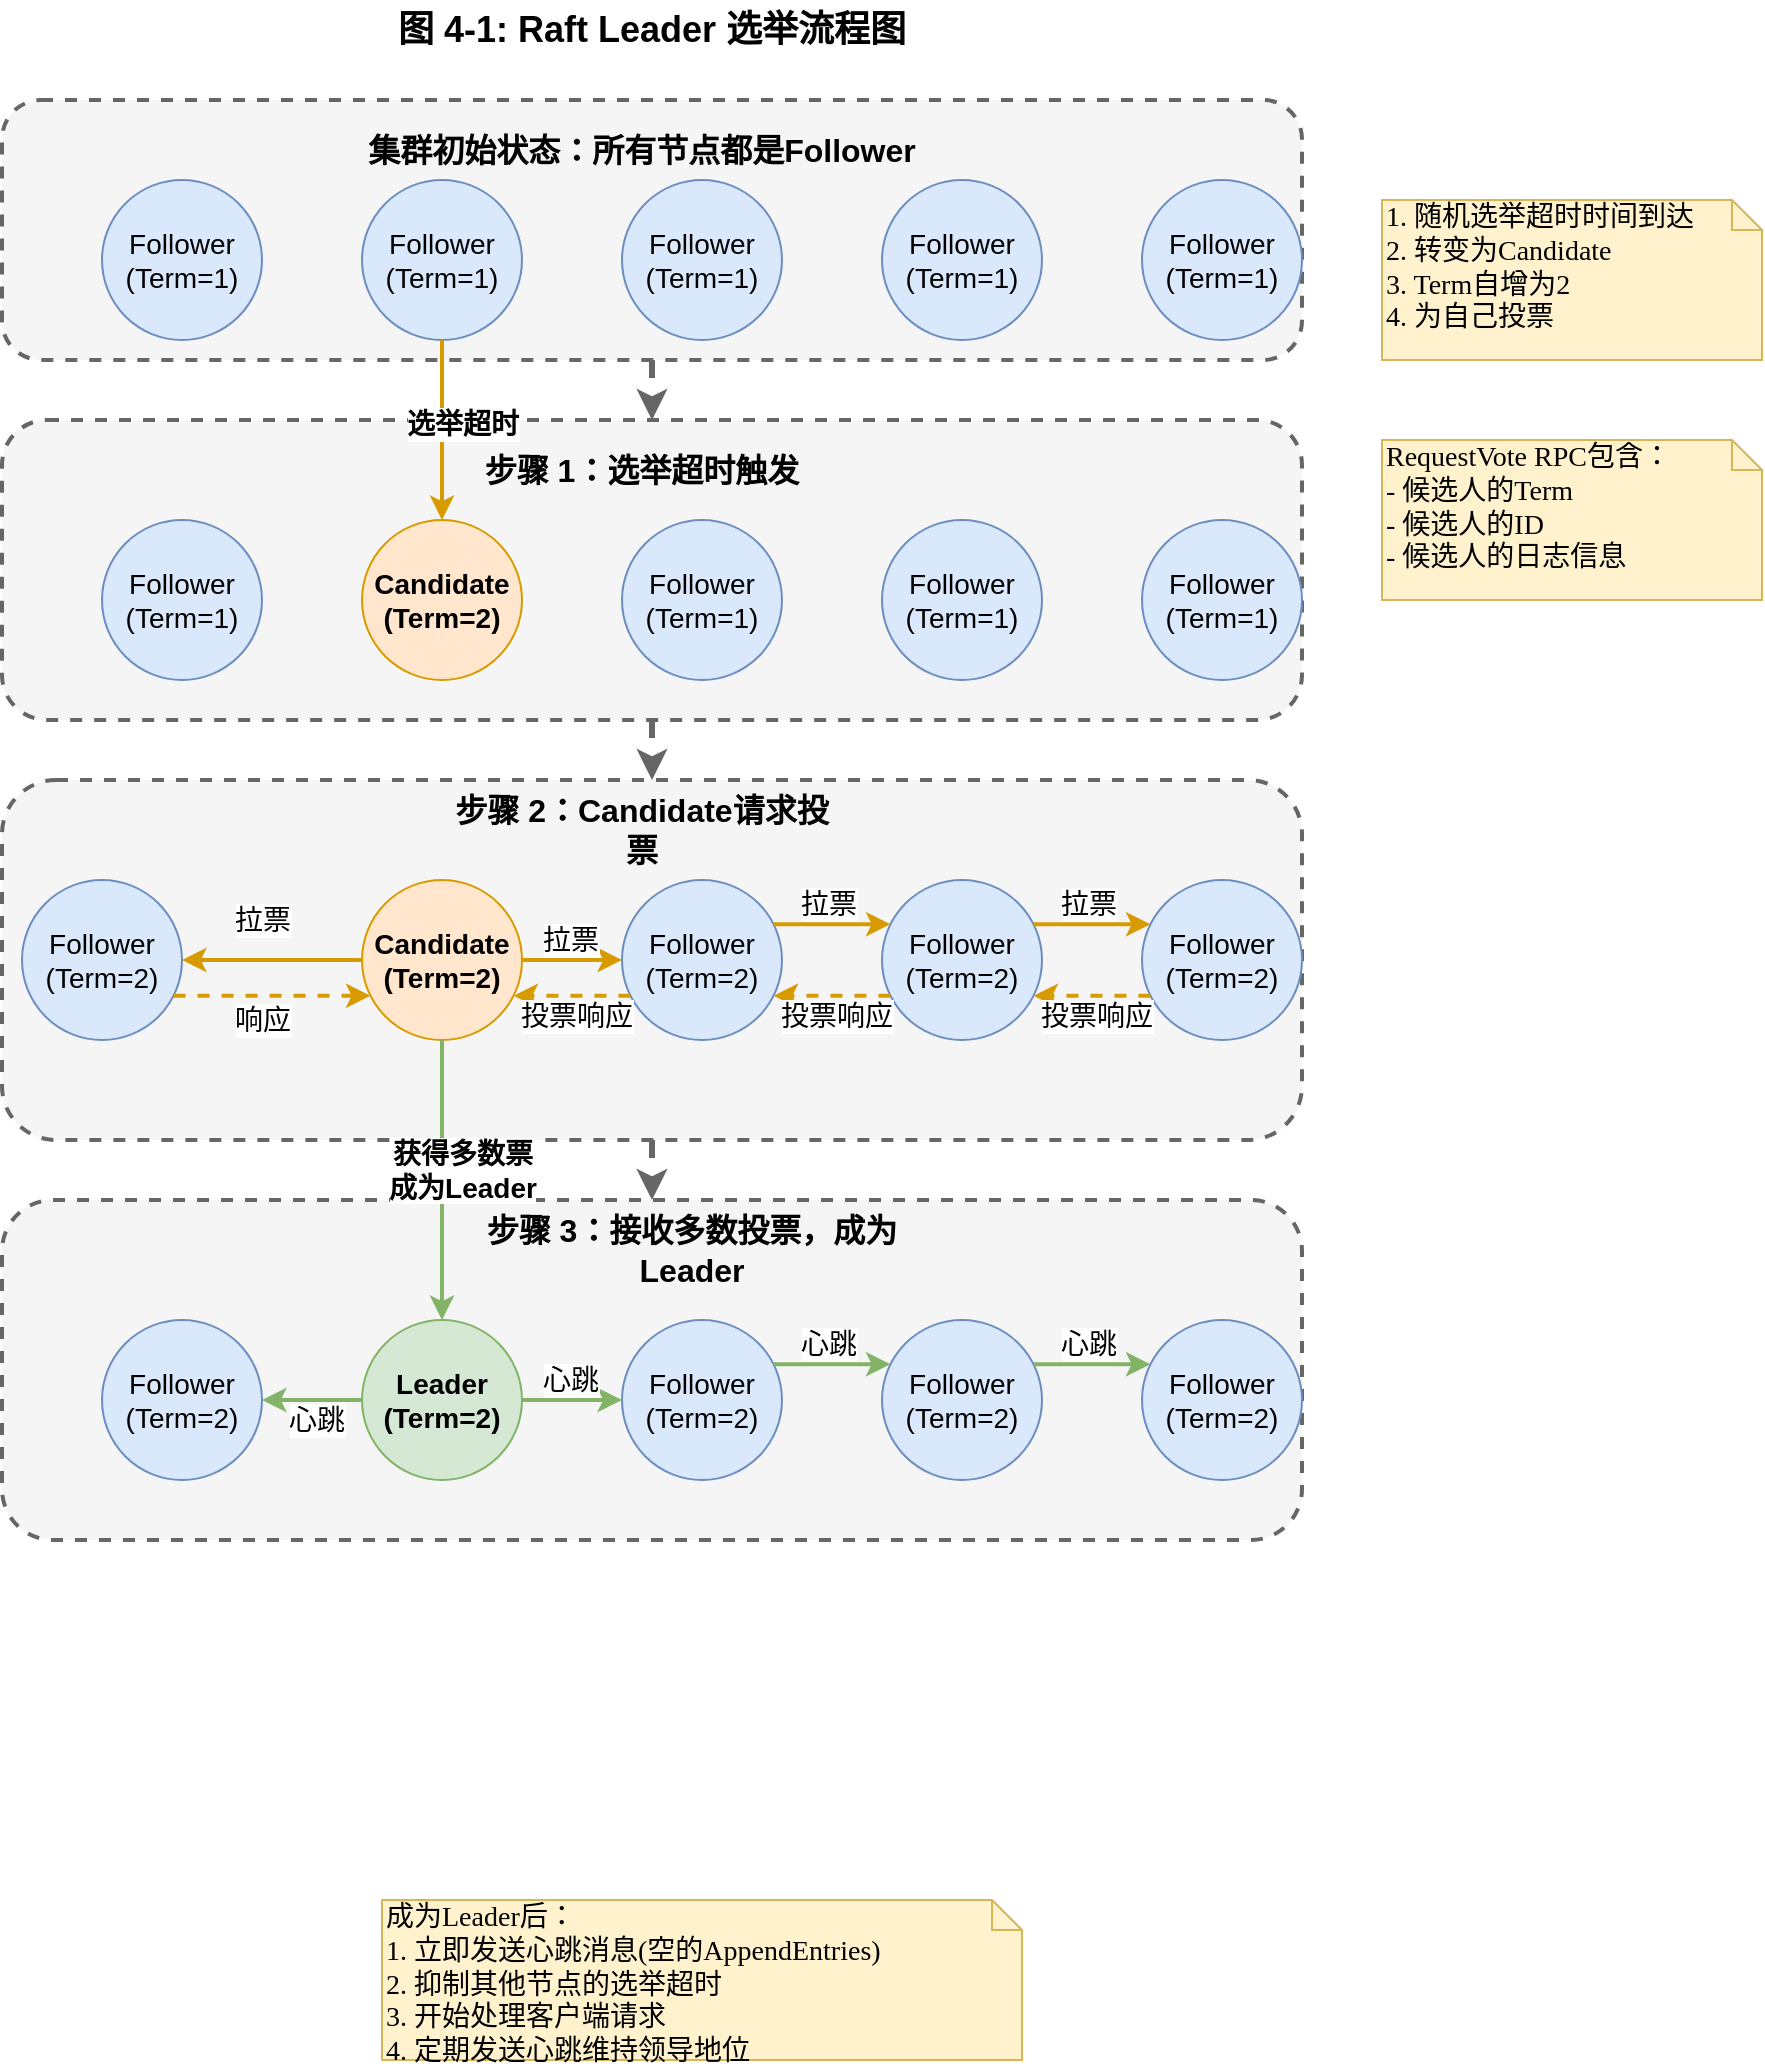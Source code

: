 <mxfile version="27.0.3">
  <diagram name="Raft Leader 选举流程图" id="QdYmWMetS8p0CZsHuwBN">
    <mxGraphModel dx="1128" dy="715" grid="1" gridSize="10" guides="1" tooltips="1" connect="1" arrows="1" fold="1" page="1" pageScale="1" pageWidth="850" pageHeight="1100" math="0" shadow="0">
      <root>
        <mxCell id="0" />
        <mxCell id="1" parent="0" />
        <mxCell id="NoFVK2l8c1VCzTuC-JKl-130" value="图 4-1: Raft Leader 选举流程图" style="text;html=1;strokeColor=none;fillColor=none;align=center;verticalAlign=middle;whiteSpace=wrap;rounded=0;fontSize=18;fontStyle=1" vertex="1" parent="1">
          <mxGeometry x="175" y="20" width="500" height="30" as="geometry" />
        </mxCell>
        <mxCell id="NoFVK2l8c1VCzTuC-JKl-131" value="" style="rounded=1;whiteSpace=wrap;html=1;dashed=1;strokeWidth=2;fillColor=#f5f5f5;fontColor=#333333;strokeColor=#666666;" vertex="1" parent="1">
          <mxGeometry x="100" y="70" width="650" height="130" as="geometry" />
        </mxCell>
        <mxCell id="NoFVK2l8c1VCzTuC-JKl-132" value="集群初始状态：所有节点都是Follower" style="text;html=1;strokeColor=none;fillColor=none;align=center;verticalAlign=middle;whiteSpace=wrap;rounded=0;fontSize=16;fontStyle=1" vertex="1" parent="1">
          <mxGeometry x="280" y="80" width="280" height="30" as="geometry" />
        </mxCell>
        <mxCell id="NoFVK2l8c1VCzTuC-JKl-133" value="Follower&#xa;(Term=1)" style="ellipse;whiteSpace=wrap;html=1;aspect=fixed;fillColor=#dae8fc;strokeColor=#6c8ebf;fontSize=14;" vertex="1" parent="1">
          <mxGeometry x="150" y="110" width="80" height="80" as="geometry" />
        </mxCell>
        <mxCell id="NoFVK2l8c1VCzTuC-JKl-134" value="Follower&#xa;(Term=1)" style="ellipse;whiteSpace=wrap;html=1;aspect=fixed;fillColor=#dae8fc;strokeColor=#6c8ebf;fontSize=14;" vertex="1" parent="1">
          <mxGeometry x="280" y="110" width="80" height="80" as="geometry" />
        </mxCell>
        <mxCell id="NoFVK2l8c1VCzTuC-JKl-135" value="Follower&#xa;(Term=1)" style="ellipse;whiteSpace=wrap;html=1;aspect=fixed;fillColor=#dae8fc;strokeColor=#6c8ebf;fontSize=14;" vertex="1" parent="1">
          <mxGeometry x="410" y="110" width="80" height="80" as="geometry" />
        </mxCell>
        <mxCell id="NoFVK2l8c1VCzTuC-JKl-136" value="Follower&#xa;(Term=1)" style="ellipse;whiteSpace=wrap;html=1;aspect=fixed;fillColor=#dae8fc;strokeColor=#6c8ebf;fontSize=14;" vertex="1" parent="1">
          <mxGeometry x="540" y="110" width="80" height="80" as="geometry" />
        </mxCell>
        <mxCell id="NoFVK2l8c1VCzTuC-JKl-137" value="Follower&#xa;(Term=1)" style="ellipse;whiteSpace=wrap;html=1;aspect=fixed;fillColor=#dae8fc;strokeColor=#6c8ebf;fontSize=14;" vertex="1" parent="1">
          <mxGeometry x="670" y="110" width="80" height="80" as="geometry" />
        </mxCell>
        <mxCell id="NoFVK2l8c1VCzTuC-JKl-138" value="" style="rounded=1;whiteSpace=wrap;html=1;dashed=1;strokeWidth=2;fillColor=#f5f5f5;fontColor=#333333;strokeColor=#666666;" vertex="1" parent="1">
          <mxGeometry x="100" y="230" width="650" height="150" as="geometry" />
        </mxCell>
        <mxCell id="NoFVK2l8c1VCzTuC-JKl-139" value="步骤 1：选举超时触发" style="text;html=1;strokeColor=none;fillColor=none;align=center;verticalAlign=middle;whiteSpace=wrap;rounded=0;fontSize=16;fontStyle=1" vertex="1" parent="1">
          <mxGeometry x="320" y="240" width="200" height="30" as="geometry" />
        </mxCell>
        <mxCell id="NoFVK2l8c1VCzTuC-JKl-140" value="Follower&#xa;(Term=1)" style="ellipse;whiteSpace=wrap;html=1;aspect=fixed;fillColor=#dae8fc;strokeColor=#6c8ebf;fontSize=14;" vertex="1" parent="1">
          <mxGeometry x="150" y="280" width="80" height="80" as="geometry" />
        </mxCell>
        <mxCell id="NoFVK2l8c1VCzTuC-JKl-141" value="Candidate&#xa;(Term=2)" style="ellipse;whiteSpace=wrap;html=1;aspect=fixed;fillColor=#ffe6cc;strokeColor=#d79b00;fontSize=14;fontStyle=1" vertex="1" parent="1">
          <mxGeometry x="280" y="280" width="80" height="80" as="geometry" />
        </mxCell>
        <mxCell id="NoFVK2l8c1VCzTuC-JKl-142" value="Follower&#xa;(Term=1)" style="ellipse;whiteSpace=wrap;html=1;aspect=fixed;fillColor=#dae8fc;strokeColor=#6c8ebf;fontSize=14;" vertex="1" parent="1">
          <mxGeometry x="410" y="280" width="80" height="80" as="geometry" />
        </mxCell>
        <mxCell id="NoFVK2l8c1VCzTuC-JKl-143" value="Follower&#xa;(Term=1)" style="ellipse;whiteSpace=wrap;html=1;aspect=fixed;fillColor=#dae8fc;strokeColor=#6c8ebf;fontSize=14;" vertex="1" parent="1">
          <mxGeometry x="540" y="280" width="80" height="80" as="geometry" />
        </mxCell>
        <mxCell id="NoFVK2l8c1VCzTuC-JKl-144" value="Follower&#xa;(Term=1)" style="ellipse;whiteSpace=wrap;html=1;aspect=fixed;fillColor=#dae8fc;strokeColor=#6c8ebf;fontSize=14;" vertex="1" parent="1">
          <mxGeometry x="670" y="280" width="80" height="80" as="geometry" />
        </mxCell>
        <mxCell id="NoFVK2l8c1VCzTuC-JKl-145" value="选举超时" style="endArrow=classic;html=1;rounded=0;fontSize=14;exitX=0.5;exitY=1;exitDx=0;exitDy=0;entryX=0.5;entryY=0;entryDx=0;entryDy=0;fillColor=#ffe6cc;strokeColor=#d79b00;strokeWidth=2;fontStyle=1" edge="1" parent="1" source="NoFVK2l8c1VCzTuC-JKl-134" target="NoFVK2l8c1VCzTuC-JKl-141">
          <mxGeometry x="-0.068" y="10" width="50" height="50" relative="1" as="geometry">
            <mxPoint x="215" y="460" as="sourcePoint" />
            <mxPoint x="220" y="280" as="targetPoint" />
            <mxPoint as="offset" />
          </mxGeometry>
        </mxCell>
        <mxCell id="NoFVK2l8c1VCzTuC-JKl-146" value="1. 随机选举超时时间到达&#xa;2. 转变为Candidate&#xa;3. Term自增为2&#xa;4. 为自己投票" style="shape=note;whiteSpace=wrap;html=1;size=15;verticalAlign=top;align=left;spacingTop=-6;rounded=0;shadow=0;comic=0;labelBackgroundColor=none;strokeWidth=1;fontFamily=Verdana;fontSize=14;fillColor=#fff2cc;strokeColor=#d6b656;" vertex="1" parent="1">
          <mxGeometry x="790" y="120" width="190" height="80" as="geometry" />
        </mxCell>
        <mxCell id="NoFVK2l8c1VCzTuC-JKl-147" value="" style="rounded=1;whiteSpace=wrap;html=1;dashed=1;strokeWidth=2;fillColor=#f5f5f5;fontColor=#333333;strokeColor=#666666;" vertex="1" parent="1">
          <mxGeometry x="100" y="410" width="650" height="180" as="geometry" />
        </mxCell>
        <mxCell id="NoFVK2l8c1VCzTuC-JKl-148" value="步骤 2：Candidate请求投票" style="text;html=1;strokeColor=none;fillColor=none;align=center;verticalAlign=middle;whiteSpace=wrap;rounded=0;fontSize=16;fontStyle=1" vertex="1" parent="1">
          <mxGeometry x="320" y="420" width="200" height="30" as="geometry" />
        </mxCell>
        <mxCell id="NoFVK2l8c1VCzTuC-JKl-149" value="Follower&#xa;(Term=2)" style="ellipse;whiteSpace=wrap;html=1;aspect=fixed;fillColor=#dae8fc;strokeColor=#6c8ebf;fontSize=14;" vertex="1" parent="1">
          <mxGeometry x="110" y="460" width="80" height="80" as="geometry" />
        </mxCell>
        <mxCell id="NoFVK2l8c1VCzTuC-JKl-150" value="Candidate&#xa;(Term=2)" style="ellipse;whiteSpace=wrap;html=1;aspect=fixed;fillColor=#ffe6cc;strokeColor=#d79b00;fontSize=14;fontStyle=1" vertex="1" parent="1">
          <mxGeometry x="280" y="460" width="80" height="80" as="geometry" />
        </mxCell>
        <mxCell id="NoFVK2l8c1VCzTuC-JKl-151" value="Follower&#xa;(Term=2)" style="ellipse;whiteSpace=wrap;html=1;aspect=fixed;fillColor=#dae8fc;strokeColor=#6c8ebf;fontSize=14;" vertex="1" parent="1">
          <mxGeometry x="410" y="460" width="80" height="80" as="geometry" />
        </mxCell>
        <mxCell id="NoFVK2l8c1VCzTuC-JKl-152" value="Follower&#xa;(Term=2)" style="ellipse;whiteSpace=wrap;html=1;aspect=fixed;fillColor=#dae8fc;strokeColor=#6c8ebf;fontSize=14;" vertex="1" parent="1">
          <mxGeometry x="540" y="460" width="80" height="80" as="geometry" />
        </mxCell>
        <mxCell id="NoFVK2l8c1VCzTuC-JKl-153" value="Follower&#xa;(Term=2)" style="ellipse;whiteSpace=wrap;html=1;aspect=fixed;fillColor=#dae8fc;strokeColor=#6c8ebf;fontSize=14;" vertex="1" parent="1">
          <mxGeometry x="670" y="460" width="80" height="80" as="geometry" />
        </mxCell>
        <mxCell id="NoFVK2l8c1VCzTuC-JKl-154" value="拉票" style="endArrow=classic;html=1;rounded=0;fontSize=14;exitX=0;exitY=0.5;exitDx=0;exitDy=0;entryX=1;entryY=0.5;entryDx=0;entryDy=0;strokeWidth=2;fillColor=#ffe6cc;strokeColor=#d79b00;" edge="1" parent="1" source="NoFVK2l8c1VCzTuC-JKl-150" target="NoFVK2l8c1VCzTuC-JKl-149">
          <mxGeometry x="0.111" y="-20" width="50" height="50" relative="1" as="geometry">
            <mxPoint x="320" y="200" as="sourcePoint" />
            <mxPoint x="320" y="290" as="targetPoint" />
            <mxPoint as="offset" />
          </mxGeometry>
        </mxCell>
        <mxCell id="NoFVK2l8c1VCzTuC-JKl-155" value="拉票" style="endArrow=classic;html=1;rounded=0;fontSize=14;exitX=1;exitY=0.5;exitDx=0;exitDy=0;entryX=0;entryY=0.5;entryDx=0;entryDy=0;strokeWidth=2;fillColor=#ffe6cc;strokeColor=#d79b00;" edge="1" parent="1" source="NoFVK2l8c1VCzTuC-JKl-150" target="NoFVK2l8c1VCzTuC-JKl-151">
          <mxGeometry x="-0.068" y="10" width="50" height="50" relative="1" as="geometry">
            <mxPoint x="290" y="510" as="sourcePoint" />
            <mxPoint x="240" y="510" as="targetPoint" />
            <mxPoint as="offset" />
          </mxGeometry>
        </mxCell>
        <mxCell id="NoFVK2l8c1VCzTuC-JKl-156" value="拉票" style="endArrow=classic;html=1;rounded=0;fontSize=14;exitX=1;exitY=0.25;exitDx=0;exitDy=0;entryX=0;entryY=0.25;entryDx=0;entryDy=0;strokeWidth=2;fillColor=#ffe6cc;strokeColor=#d79b00;" edge="1" parent="1" source="NoFVK2l8c1VCzTuC-JKl-151" target="NoFVK2l8c1VCzTuC-JKl-152">
          <mxGeometry x="-0.068" y="10" width="50" height="50" relative="1" as="geometry">
            <mxPoint x="370" y="510" as="sourcePoint" />
            <mxPoint x="420" y="510" as="targetPoint" />
            <mxPoint as="offset" />
          </mxGeometry>
        </mxCell>
        <mxCell id="NoFVK2l8c1VCzTuC-JKl-157" value="拉票" style="endArrow=classic;html=1;rounded=0;fontSize=14;exitX=1;exitY=0.25;exitDx=0;exitDy=0;entryX=0;entryY=0.25;entryDx=0;entryDy=0;strokeWidth=2;fillColor=#ffe6cc;strokeColor=#d79b00;" edge="1" parent="1" source="NoFVK2l8c1VCzTuC-JKl-152" target="NoFVK2l8c1VCzTuC-JKl-153">
          <mxGeometry x="-0.068" y="10" width="50" height="50" relative="1" as="geometry">
            <mxPoint x="500" y="490" as="sourcePoint" />
            <mxPoint x="550" y="490" as="targetPoint" />
            <mxPoint as="offset" />
          </mxGeometry>
        </mxCell>
        <mxCell id="NoFVK2l8c1VCzTuC-JKl-158" value="响应" style="endArrow=classic;html=1;rounded=0;fontSize=14;exitX=1;exitY=0.75;exitDx=0;exitDy=0;entryX=0;entryY=0.75;entryDx=0;entryDy=0;strokeWidth=2;dashed=1;fillColor=#ffe6cc;strokeColor=#d79b00;" edge="1" parent="1" source="NoFVK2l8c1VCzTuC-JKl-149" target="NoFVK2l8c1VCzTuC-JKl-150">
          <mxGeometry x="-0.102" y="-12" width="50" height="50" relative="1" as="geometry">
            <mxPoint x="290" y="510" as="sourcePoint" />
            <mxPoint x="240" y="510" as="targetPoint" />
            <mxPoint as="offset" />
          </mxGeometry>
        </mxCell>
        <mxCell id="NoFVK2l8c1VCzTuC-JKl-159" value="投票响应" style="endArrow=classic;html=1;rounded=0;fontSize=14;exitX=0;exitY=0.75;exitDx=0;exitDy=0;entryX=1;entryY=0.75;entryDx=0;entryDy=0;strokeWidth=2;dashed=1;fillColor=#ffe6cc;strokeColor=#d79b00;" edge="1" parent="1" source="NoFVK2l8c1VCzTuC-JKl-151" target="NoFVK2l8c1VCzTuC-JKl-150">
          <mxGeometry x="-0.068" y="10" width="50" height="50" relative="1" as="geometry">
            <mxPoint x="240" y="530" as="sourcePoint" />
            <mxPoint x="290" y="530" as="targetPoint" />
            <mxPoint as="offset" />
          </mxGeometry>
        </mxCell>
        <mxCell id="NoFVK2l8c1VCzTuC-JKl-160" value="投票响应" style="endArrow=classic;html=1;rounded=0;fontSize=14;exitX=0;exitY=0.75;exitDx=0;exitDy=0;entryX=1;entryY=0.75;entryDx=0;entryDy=0;strokeWidth=2;dashed=1;fillColor=#ffe6cc;strokeColor=#d79b00;" edge="1" parent="1" source="NoFVK2l8c1VCzTuC-JKl-152" target="NoFVK2l8c1VCzTuC-JKl-151">
          <mxGeometry x="-0.068" y="10" width="50" height="50" relative="1" as="geometry">
            <mxPoint x="420" y="530" as="sourcePoint" />
            <mxPoint x="370" y="530" as="targetPoint" />
            <mxPoint as="offset" />
          </mxGeometry>
        </mxCell>
        <mxCell id="NoFVK2l8c1VCzTuC-JKl-161" value="投票响应" style="endArrow=classic;html=1;rounded=0;fontSize=14;exitX=0;exitY=0.75;exitDx=0;exitDy=0;entryX=1;entryY=0.75;entryDx=0;entryDy=0;strokeWidth=2;dashed=1;fillColor=#ffe6cc;strokeColor=#d79b00;" edge="1" parent="1" source="NoFVK2l8c1VCzTuC-JKl-153" target="NoFVK2l8c1VCzTuC-JKl-152">
          <mxGeometry x="-0.068" y="10" width="50" height="50" relative="1" as="geometry">
            <mxPoint x="550" y="530" as="sourcePoint" />
            <mxPoint x="500" y="530" as="targetPoint" />
            <mxPoint as="offset" />
          </mxGeometry>
        </mxCell>
        <mxCell id="NoFVK2l8c1VCzTuC-JKl-162" value="RequestVote RPC包含：&#xa;- 候选人的Term&#xa;- 候选人的ID&#xa;- 候选人的日志信息" style="shape=note;whiteSpace=wrap;html=1;size=15;verticalAlign=top;align=left;spacingTop=-6;rounded=0;shadow=0;comic=0;labelBackgroundColor=none;strokeWidth=1;fontFamily=Verdana;fontSize=14;fillColor=#fff2cc;strokeColor=#d6b656;" vertex="1" parent="1">
          <mxGeometry x="790" y="240" width="190" height="80" as="geometry" />
        </mxCell>
        <mxCell id="NoFVK2l8c1VCzTuC-JKl-163" value="" style="rounded=1;whiteSpace=wrap;html=1;dashed=1;strokeWidth=2;fillColor=#f5f5f5;fontColor=#333333;strokeColor=#666666;" vertex="1" parent="1">
          <mxGeometry x="100" y="620" width="650" height="170" as="geometry" />
        </mxCell>
        <mxCell id="NoFVK2l8c1VCzTuC-JKl-164" value="步骤 3：接收多数投票，成为Leader" style="text;html=1;strokeColor=none;fillColor=none;align=center;verticalAlign=middle;whiteSpace=wrap;rounded=0;fontSize=16;fontStyle=1" vertex="1" parent="1">
          <mxGeometry x="320" y="630" width="250" height="30" as="geometry" />
        </mxCell>
        <mxCell id="NoFVK2l8c1VCzTuC-JKl-165" value="Follower&#xa;(Term=2)" style="ellipse;whiteSpace=wrap;html=1;aspect=fixed;fillColor=#dae8fc;strokeColor=#6c8ebf;fontSize=14;" vertex="1" parent="1">
          <mxGeometry x="150" y="680" width="80" height="80" as="geometry" />
        </mxCell>
        <mxCell id="NoFVK2l8c1VCzTuC-JKl-166" value="Leader&#xa;(Term=2)" style="ellipse;whiteSpace=wrap;html=1;aspect=fixed;fillColor=#d5e8d4;strokeColor=#82b366;fontSize=14;fontStyle=1" vertex="1" parent="1">
          <mxGeometry x="280" y="680" width="80" height="80" as="geometry" />
        </mxCell>
        <mxCell id="NoFVK2l8c1VCzTuC-JKl-167" value="Follower&#xa;(Term=2)" style="ellipse;whiteSpace=wrap;html=1;aspect=fixed;fillColor=#dae8fc;strokeColor=#6c8ebf;fontSize=14;" vertex="1" parent="1">
          <mxGeometry x="410" y="680" width="80" height="80" as="geometry" />
        </mxCell>
        <mxCell id="NoFVK2l8c1VCzTuC-JKl-168" value="Follower&#xa;(Term=2)" style="ellipse;whiteSpace=wrap;html=1;aspect=fixed;fillColor=#dae8fc;strokeColor=#6c8ebf;fontSize=14;" vertex="1" parent="1">
          <mxGeometry x="540" y="680" width="80" height="80" as="geometry" />
        </mxCell>
        <mxCell id="NoFVK2l8c1VCzTuC-JKl-169" value="Follower&#xa;(Term=2)" style="ellipse;whiteSpace=wrap;html=1;aspect=fixed;fillColor=#dae8fc;strokeColor=#6c8ebf;fontSize=14;" vertex="1" parent="1">
          <mxGeometry x="670" y="680" width="80" height="80" as="geometry" />
        </mxCell>
        <mxCell id="NoFVK2l8c1VCzTuC-JKl-170" value="获得多数票&#xa;成为Leader" style="endArrow=classic;html=1;rounded=0;fontSize=14;exitX=0.5;exitY=1;exitDx=0;exitDy=0;entryX=0.5;entryY=0;entryDx=0;entryDy=0;fillColor=#d5e8d4;strokeColor=#82b366;strokeWidth=2;fontStyle=1" edge="1" parent="1" source="NoFVK2l8c1VCzTuC-JKl-150" target="NoFVK2l8c1VCzTuC-JKl-166">
          <mxGeometry x="-0.068" y="10" width="50" height="50" relative="1" as="geometry">
            <mxPoint x="320" y="200" as="sourcePoint" />
            <mxPoint x="320" y="290" as="targetPoint" />
            <mxPoint as="offset" />
          </mxGeometry>
        </mxCell>
        <mxCell id="NoFVK2l8c1VCzTuC-JKl-171" value="心跳" style="endArrow=classic;html=1;rounded=0;fontSize=14;exitX=0;exitY=0.5;exitDx=0;exitDy=0;entryX=1;entryY=0.5;entryDx=0;entryDy=0;strokeWidth=2;fillColor=#d5e8d4;strokeColor=#82b366;" edge="1" parent="1" source="NoFVK2l8c1VCzTuC-JKl-166" target="NoFVK2l8c1VCzTuC-JKl-165">
          <mxGeometry x="-0.068" y="10" width="50" height="50" relative="1" as="geometry">
            <mxPoint x="320" y="550" as="sourcePoint" />
            <mxPoint x="320" y="690" as="targetPoint" />
            <mxPoint as="offset" />
          </mxGeometry>
        </mxCell>
        <mxCell id="NoFVK2l8c1VCzTuC-JKl-172" value="心跳" style="endArrow=classic;html=1;rounded=0;fontSize=14;exitX=1;exitY=0.5;exitDx=0;exitDy=0;entryX=0;entryY=0.5;entryDx=0;entryDy=0;strokeWidth=2;fillColor=#d5e8d4;strokeColor=#82b366;" edge="1" parent="1" source="NoFVK2l8c1VCzTuC-JKl-166" target="NoFVK2l8c1VCzTuC-JKl-167">
          <mxGeometry x="-0.068" y="10" width="50" height="50" relative="1" as="geometry">
            <mxPoint x="290" y="730" as="sourcePoint" />
            <mxPoint x="240" y="730" as="targetPoint" />
            <mxPoint as="offset" />
          </mxGeometry>
        </mxCell>
        <mxCell id="NoFVK2l8c1VCzTuC-JKl-173" value="心跳" style="endArrow=classic;html=1;rounded=0;fontSize=14;exitX=1;exitY=0.25;exitDx=0;exitDy=0;entryX=0;entryY=0.25;entryDx=0;entryDy=0;strokeWidth=2;fillColor=#d5e8d4;strokeColor=#82b366;" edge="1" parent="1" source="NoFVK2l8c1VCzTuC-JKl-167" target="NoFVK2l8c1VCzTuC-JKl-168">
          <mxGeometry x="-0.068" y="10" width="50" height="50" relative="1" as="geometry">
            <mxPoint x="370" y="730" as="sourcePoint" />
            <mxPoint x="420" y="730" as="targetPoint" />
            <mxPoint as="offset" />
          </mxGeometry>
        </mxCell>
        <mxCell id="NoFVK2l8c1VCzTuC-JKl-174" value="心跳" style="endArrow=classic;html=1;rounded=0;fontSize=14;exitX=1;exitY=0.25;exitDx=0;exitDy=0;entryX=0;entryY=0.25;entryDx=0;entryDy=0;strokeWidth=2;fillColor=#d5e8d4;strokeColor=#82b366;" edge="1" parent="1" source="NoFVK2l8c1VCzTuC-JKl-168" target="NoFVK2l8c1VCzTuC-JKl-169">
          <mxGeometry x="-0.074" y="10" width="50" height="50" relative="1" as="geometry">
            <mxPoint x="500" y="710" as="sourcePoint" />
            <mxPoint x="550" y="710" as="targetPoint" />
            <mxPoint as="offset" />
          </mxGeometry>
        </mxCell>
        <mxCell id="NoFVK2l8c1VCzTuC-JKl-175" value="成为Leader后：&#xa;1. 立即发送心跳消息(空的AppendEntries)&#xa;2. 抑制其他节点的选举超时&#xa;3. 开始处理客户端请求&#xa;4. 定期发送心跳维持领导地位" style="shape=note;whiteSpace=wrap;html=1;size=15;verticalAlign=top;align=left;spacingTop=-6;rounded=0;shadow=0;comic=0;labelBackgroundColor=none;strokeWidth=1;fontFamily=Verdana;fontSize=14;fillColor=#fff2cc;strokeColor=#d6b656;" vertex="1" parent="1">
          <mxGeometry x="290" y="970" width="320" height="80" as="geometry" />
        </mxCell>
        <mxCell id="NoFVK2l8c1VCzTuC-JKl-177" value="" style="endArrow=classic;html=1;rounded=0;fontSize=14;strokeWidth=3;fillColor=#f5f5f5;strokeColor=#666666;dashed=1;" edge="1" parent="1">
          <mxGeometry width="50" height="50" relative="1" as="geometry">
            <mxPoint x="425" y="200" as="sourcePoint" />
            <mxPoint x="425" y="230" as="targetPoint" />
          </mxGeometry>
        </mxCell>
        <mxCell id="NoFVK2l8c1VCzTuC-JKl-178" value="" style="endArrow=classic;html=1;rounded=0;fontSize=14;strokeWidth=3;fillColor=#f5f5f5;strokeColor=#666666;dashed=1;" edge="1" parent="1">
          <mxGeometry width="50" height="50" relative="1" as="geometry">
            <mxPoint x="425" y="380" as="sourcePoint" />
            <mxPoint x="425" y="410" as="targetPoint" />
          </mxGeometry>
        </mxCell>
        <mxCell id="NoFVK2l8c1VCzTuC-JKl-179" value="" style="endArrow=classic;html=1;rounded=0;fontSize=14;strokeWidth=3;fillColor=#f5f5f5;strokeColor=#666666;dashed=1;" edge="1" parent="1">
          <mxGeometry width="50" height="50" relative="1" as="geometry">
            <mxPoint x="425" y="590" as="sourcePoint" />
            <mxPoint x="425" y="620" as="targetPoint" />
          </mxGeometry>
        </mxCell>
      </root>
    </mxGraphModel>
  </diagram>
</mxfile>
